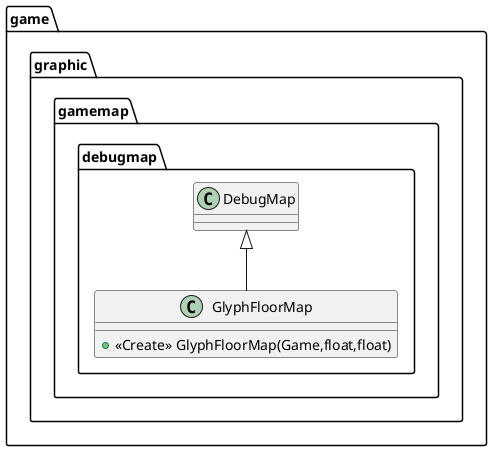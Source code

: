 @startuml
class game.graphic.gamemap.debugmap.GlyphFloorMap {
+ <<Create>> GlyphFloorMap(Game,float,float)
}



game.graphic.gamemap.debugmap.DebugMap <|-- game.graphic.gamemap.debugmap.GlyphFloorMap
@enduml